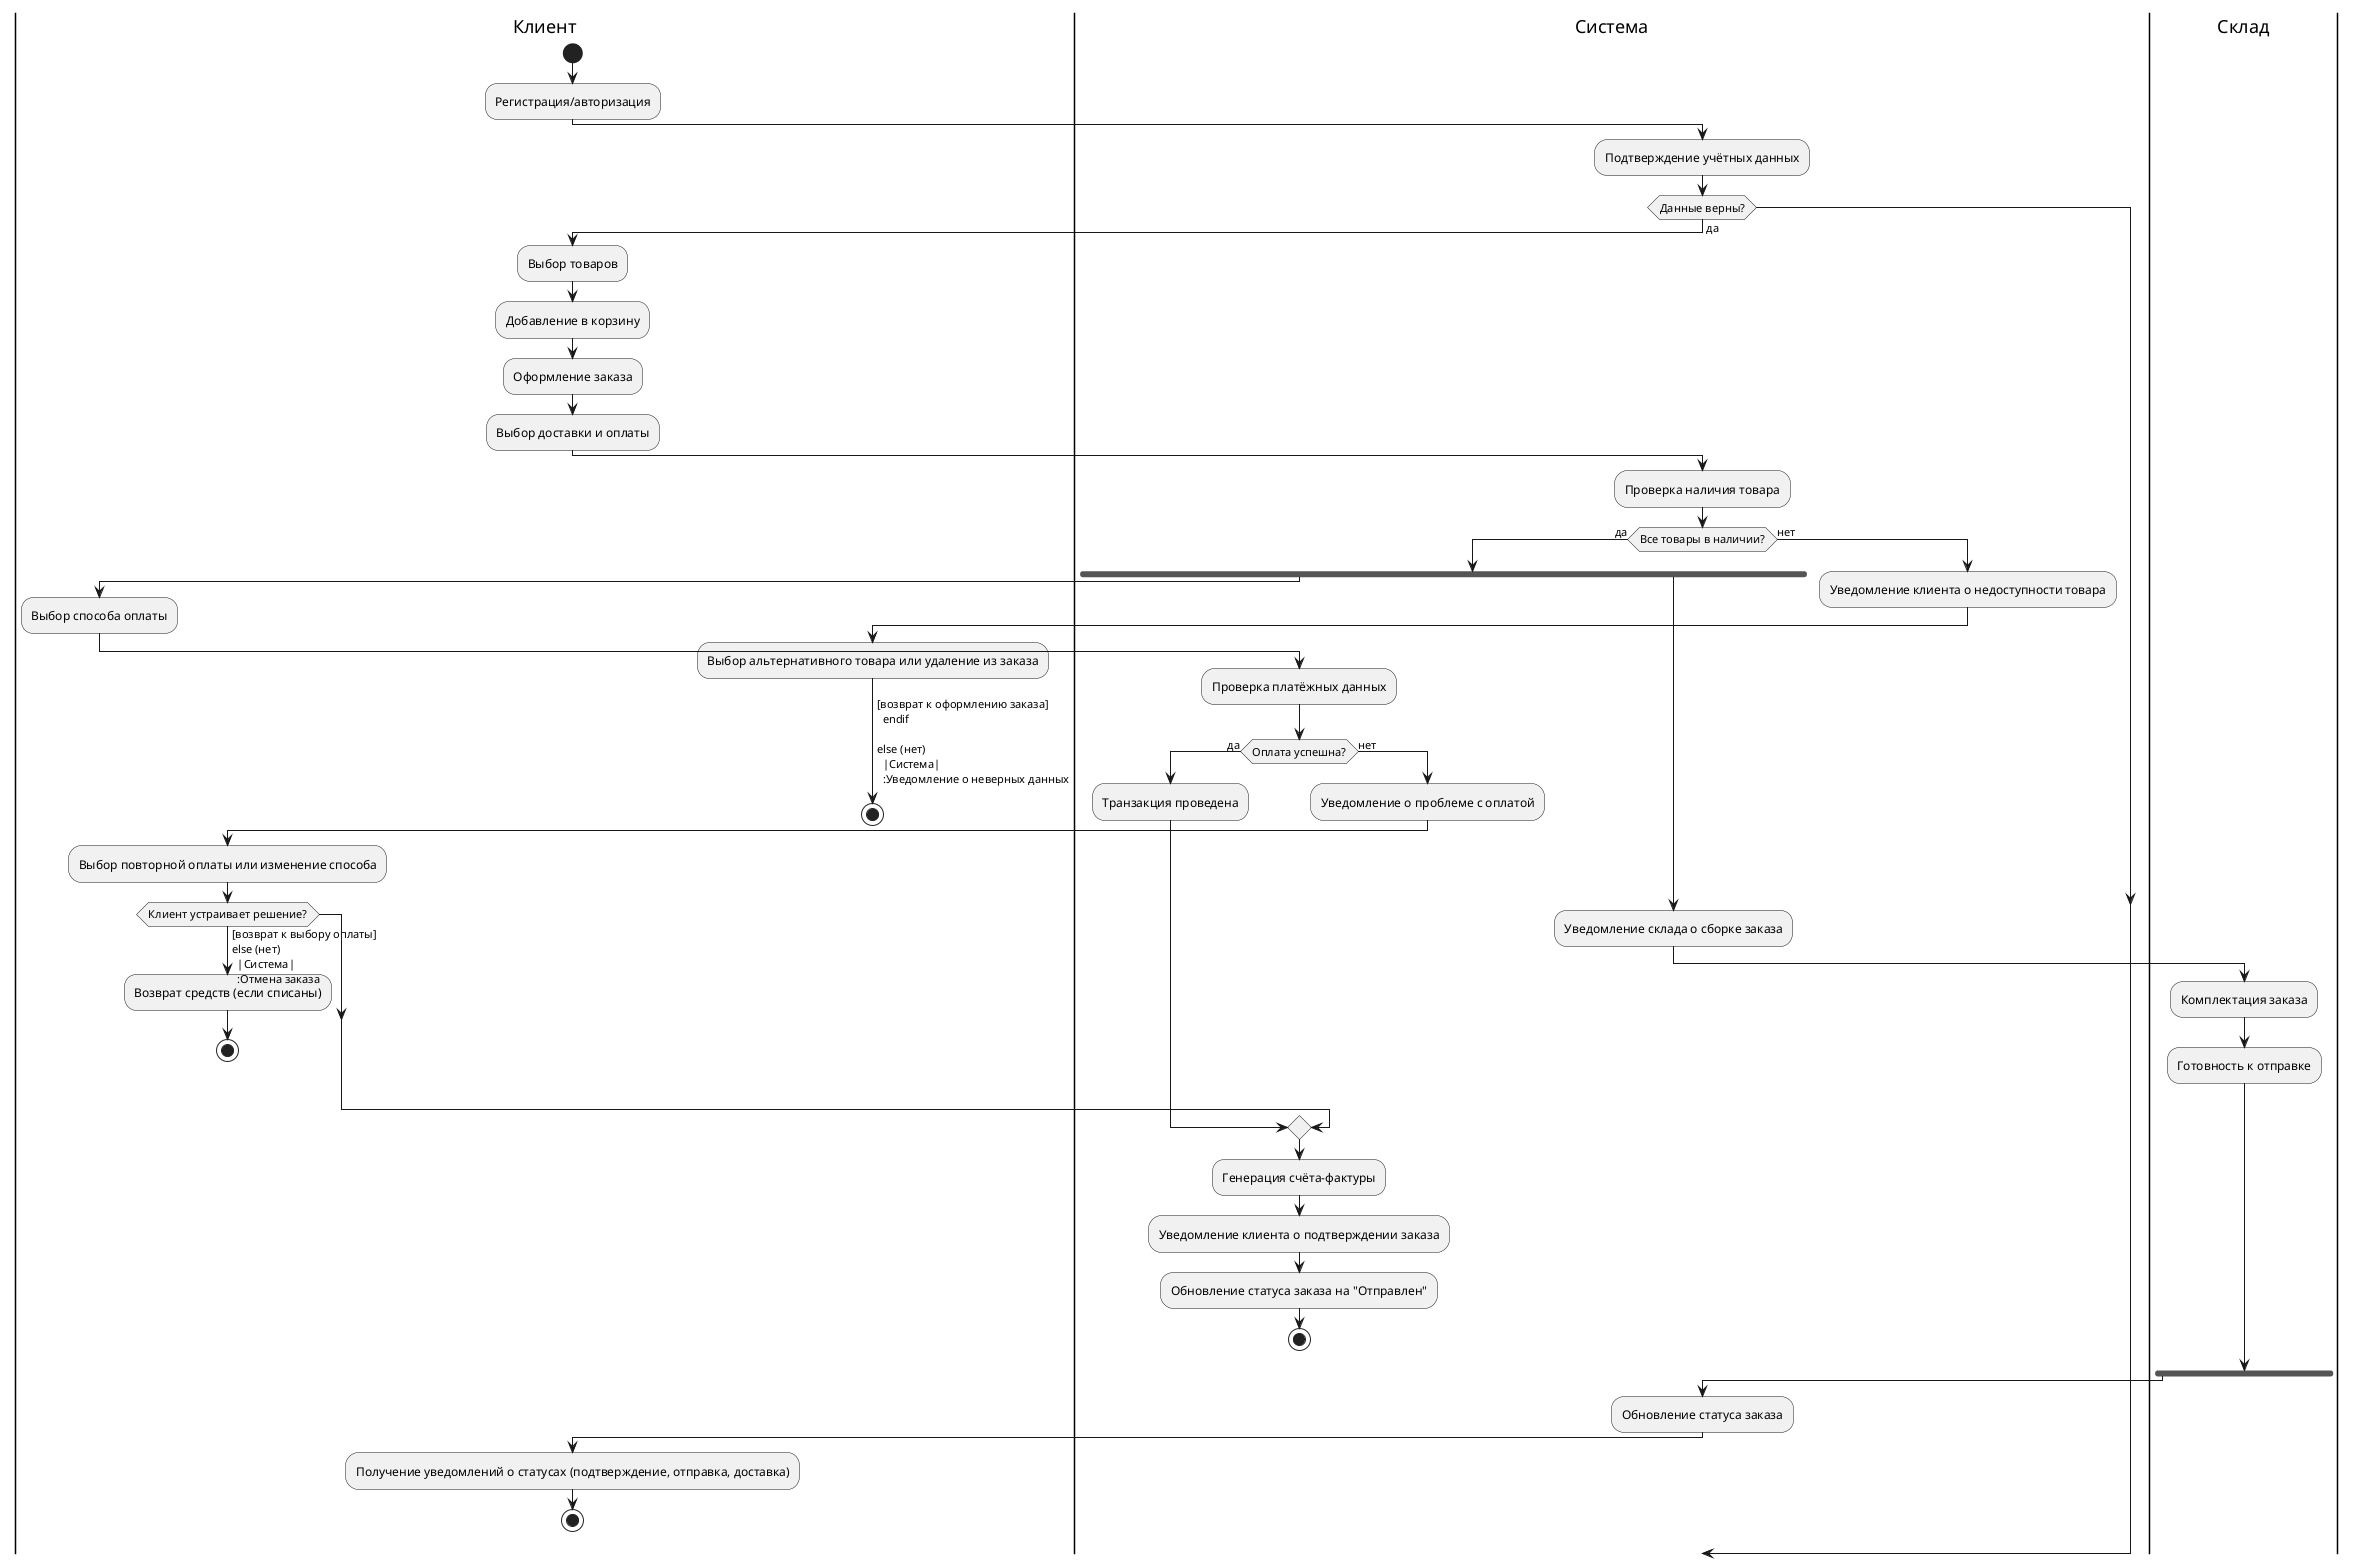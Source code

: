 @startuml
|Клиент|
start
:Регистрация/авторизация;
|Система|
:Подтверждение учётных данных;
if (Данные верны?) then (да)
  |Клиент|
  :Выбор товаров;
  :Добавление в корзину;
  :Оформление заказа;
  :Выбор доставки и оплаты;
  |Система|
  :Проверка наличия товара;
  if (Все товары в наличии?) then (да)
    fork
      |Клиент|
      :Выбор способа оплаты;
      |Система|
      :Проверка платёжных данных;
      if (Оплата успешна?) then (да)
        :Транзакция проведена;
      else (нет)
        :Уведомление о проблеме с оплатой;
        |Клиент|
        :Выбор повторной оплаты или изменение способа;
        if (Клиент устраивает решение?) then (да)
          -> [возврат к выбору оплаты]
        else (нет)
          |Система|
          :Отмена заказа;
          :Возврат средств (если списаны);
          stop
        endif
      endif
      |Система|
      :Генерация счёта-фактуры;
      :Уведомление клиента о подтверждении заказа;
      :Обновление статуса заказа на "Отправлен";
      stop
    fork again
      |Система|
      :Уведомление склада о сборке заказа;
      |Склад|
      :Комплектация заказа;
      :Готовность к отправке;
    end fork

  else (нет)
    |Система|
    :Уведомление клиента о недоступности товара;
    |Клиент|
    :Выбор альтернативного товара или удаление из заказа;
    -> [возврат к оформлению заказа]
  endif

else (нет)
  |Система|
  :Уведомление о неверных данных;
  stop
endif

|Система|
:Обновление статуса заказа;
|Клиент|
:Получение уведомлений о статусах (подтверждение, отправка, доставка);
stop

@enduml
